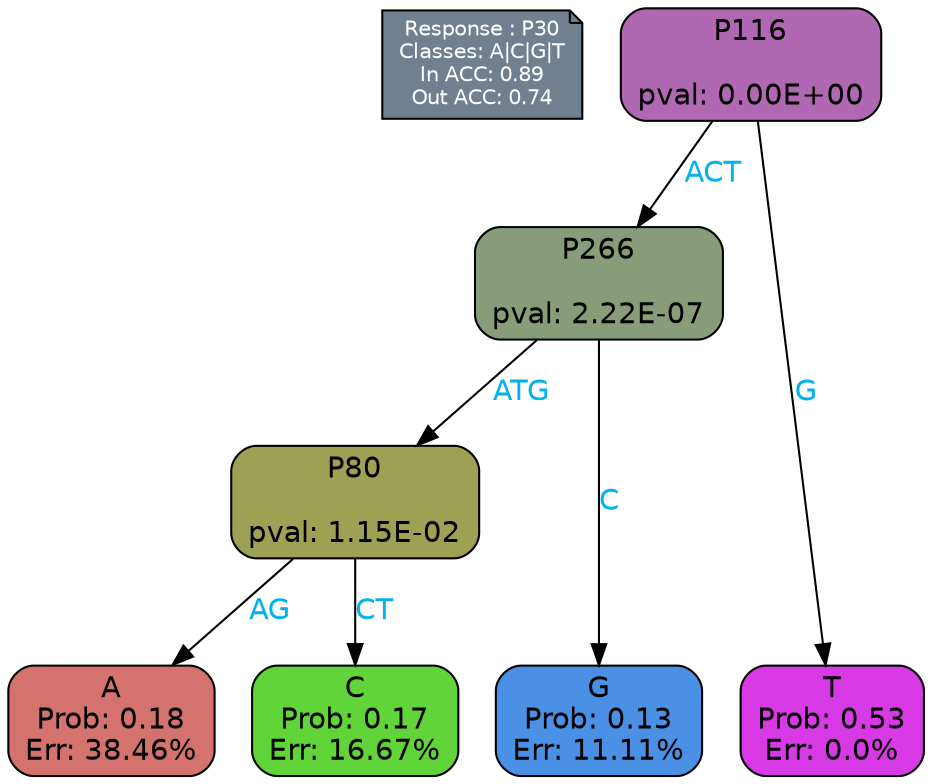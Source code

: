 digraph Tree {
node [shape=box, style="filled, rounded", color="black", fontname=helvetica] ;
graph [ranksep=equally, splines=polylines, bgcolor=transparent, dpi=600] ;
edge [fontname=helvetica] ;
LEGEND [label="Response : P30
Classes: A|C|G|T
In ACC: 0.89
Out ACC: 0.74
",shape=note,align=left,style=filled,fillcolor="slategray",fontcolor="white",fontsize=10];1 [label="P116

pval: 0.00E+00", fillcolor="#b168b2"] ;
2 [label="P266

pval: 2.22E-07", fillcolor="#879d7a"] ;
3 [label="P80

pval: 1.15E-02", fillcolor="#9da154"] ;
4 [label="A
Prob: 0.18
Err: 38.46%", fillcolor="#d4726d"] ;
5 [label="C
Prob: 0.17
Err: 16.67%", fillcolor="#61d439"] ;
6 [label="G
Prob: 0.13
Err: 11.11%", fillcolor="#4a91e5"] ;
7 [label="T
Prob: 0.53
Err: 0.0%", fillcolor="#d739e5"] ;
1 -> 2 [label="ACT",fontcolor=deepskyblue2] ;
1 -> 7 [label="G",fontcolor=deepskyblue2] ;
2 -> 3 [label="ATG",fontcolor=deepskyblue2] ;
2 -> 6 [label="C",fontcolor=deepskyblue2] ;
3 -> 4 [label="AG",fontcolor=deepskyblue2] ;
3 -> 5 [label="CT",fontcolor=deepskyblue2] ;
{rank = same; 4;5;6;7;}{rank = same; LEGEND;1;}}